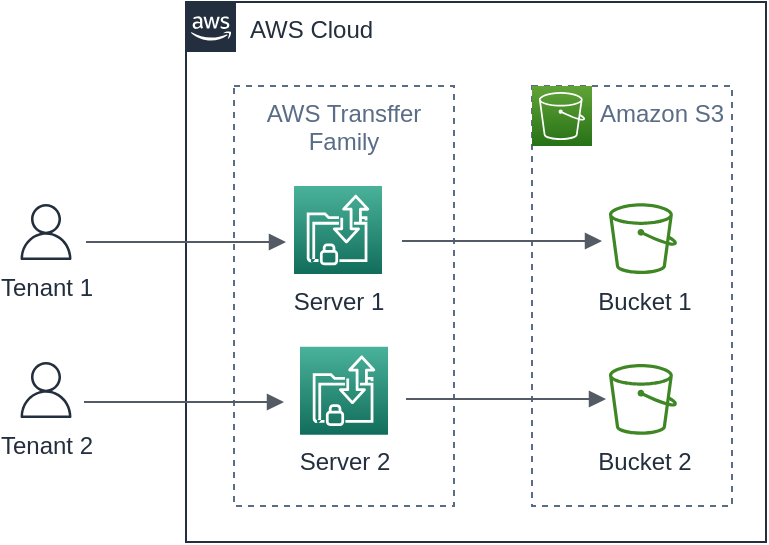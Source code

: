 <mxfile version="20.8.22" type="github" pages="4">
  <diagram name="AWS EFT: Dedicated Infra" id="HeaR1gAyR54nK1c3nzdC">
    <mxGraphModel dx="992" dy="748" grid="1" gridSize="10" guides="1" tooltips="1" connect="1" arrows="1" fold="1" page="1" pageScale="1" pageWidth="850" pageHeight="1100" math="0" shadow="0">
      <root>
        <mxCell id="0" />
        <mxCell id="1" parent="0" />
        <mxCell id="zMqZm9KQEDGpEcXNtgw7-2" value="AWS Cloud" style="points=[[0,0],[0.25,0],[0.5,0],[0.75,0],[1,0],[1,0.25],[1,0.5],[1,0.75],[1,1],[0.75,1],[0.5,1],[0.25,1],[0,1],[0,0.75],[0,0.5],[0,0.25]];outlineConnect=0;gradientColor=none;html=1;whiteSpace=wrap;fontSize=12;fontStyle=0;container=1;pointerEvents=0;collapsible=0;recursiveResize=0;shape=mxgraph.aws4.group;grIcon=mxgraph.aws4.group_aws_cloud_alt;strokeColor=#232F3E;fillColor=none;verticalAlign=top;align=left;spacingLeft=30;fontColor=#232F3E;dashed=0;" parent="1" vertex="1">
          <mxGeometry x="170" y="120" width="290" height="270" as="geometry" />
        </mxCell>
        <mxCell id="zMqZm9KQEDGpEcXNtgw7-8" value="AWS Transffer &#xa;Family" style="fillColor=none;strokeColor=#5A6C86;dashed=1;verticalAlign=top;fontStyle=0;fontColor=#5A6C86;" parent="zMqZm9KQEDGpEcXNtgw7-2" vertex="1">
          <mxGeometry x="24" y="42" width="110" height="210" as="geometry" />
        </mxCell>
        <mxCell id="zMqZm9KQEDGpEcXNtgw7-6" value="Server 1" style="sketch=0;points=[[0,0,0],[0.25,0,0],[0.5,0,0],[0.75,0,0],[1,0,0],[0,1,0],[0.25,1,0],[0.5,1,0],[0.75,1,0],[1,1,0],[0,0.25,0],[0,0.5,0],[0,0.75,0],[1,0.25,0],[1,0.5,0],[1,0.75,0]];outlineConnect=0;fontColor=#232F3E;gradientColor=#4AB29A;gradientDirection=north;fillColor=#116D5B;strokeColor=#ffffff;dashed=0;verticalLabelPosition=bottom;verticalAlign=top;align=center;html=1;fontSize=12;fontStyle=0;aspect=fixed;shape=mxgraph.aws4.resourceIcon;resIcon=mxgraph.aws4.transfer_for_sftp;" parent="zMqZm9KQEDGpEcXNtgw7-2" vertex="1">
          <mxGeometry x="54" y="92" width="44" height="44" as="geometry" />
        </mxCell>
        <mxCell id="zMqZm9KQEDGpEcXNtgw7-7" value="Server 2" style="sketch=0;points=[[0,0,0],[0.25,0,0],[0.5,0,0],[0.75,0,0],[1,0,0],[0,1,0],[0.25,1,0],[0.5,1,0],[0.75,1,0],[1,1,0],[0,0.25,0],[0,0.5,0],[0,0.75,0],[1,0.25,0],[1,0.5,0],[1,0.75,0]];outlineConnect=0;fontColor=#232F3E;gradientColor=#4AB29A;gradientDirection=north;fillColor=#116D5B;strokeColor=#ffffff;dashed=0;verticalLabelPosition=bottom;verticalAlign=top;align=center;html=1;fontSize=12;fontStyle=0;aspect=fixed;shape=mxgraph.aws4.resourceIcon;resIcon=mxgraph.aws4.transfer_for_sftp;" parent="zMqZm9KQEDGpEcXNtgw7-2" vertex="1">
          <mxGeometry x="57" y="172.4" width="44" height="44" as="geometry" />
        </mxCell>
        <mxCell id="zMqZm9KQEDGpEcXNtgw7-9" value="         Amazon S3" style="fillColor=none;strokeColor=#5A6C86;dashed=1;verticalAlign=top;fontStyle=0;fontColor=#5A6C86;" parent="zMqZm9KQEDGpEcXNtgw7-2" vertex="1">
          <mxGeometry x="173" y="42" width="100" height="210" as="geometry" />
        </mxCell>
        <mxCell id="zMqZm9KQEDGpEcXNtgw7-10" value="" style="sketch=0;points=[[0,0,0],[0.25,0,0],[0.5,0,0],[0.75,0,0],[1,0,0],[0,1,0],[0.25,1,0],[0.5,1,0],[0.75,1,0],[1,1,0],[0,0.25,0],[0,0.5,0],[0,0.75,0],[1,0.25,0],[1,0.5,0],[1,0.75,0]];outlineConnect=0;fontColor=#232F3E;gradientColor=#60A337;gradientDirection=north;fillColor=#277116;strokeColor=#ffffff;dashed=0;verticalLabelPosition=bottom;verticalAlign=top;align=center;html=1;fontSize=12;fontStyle=0;aspect=fixed;shape=mxgraph.aws4.resourceIcon;resIcon=mxgraph.aws4.s3;" parent="zMqZm9KQEDGpEcXNtgw7-2" vertex="1">
          <mxGeometry x="173" y="42" width="30" height="30" as="geometry" />
        </mxCell>
        <mxCell id="zMqZm9KQEDGpEcXNtgw7-12" value="Bucket 2" style="sketch=0;outlineConnect=0;fontColor=#232F3E;gradientColor=none;fillColor=#3F8624;strokeColor=none;dashed=0;verticalLabelPosition=bottom;verticalAlign=top;align=center;html=1;fontSize=12;fontStyle=0;aspect=fixed;pointerEvents=1;shape=mxgraph.aws4.bucket;" parent="zMqZm9KQEDGpEcXNtgw7-2" vertex="1">
          <mxGeometry x="211.5" y="181.04" width="34" height="35.36" as="geometry" />
        </mxCell>
        <mxCell id="zMqZm9KQEDGpEcXNtgw7-15" value="" style="edgeStyle=orthogonalEdgeStyle;html=1;endArrow=block;elbow=vertical;startArrow=none;endFill=1;strokeColor=#545B64;rounded=0;" parent="zMqZm9KQEDGpEcXNtgw7-2" edge="1">
          <mxGeometry width="100" relative="1" as="geometry">
            <mxPoint x="-50" y="120" as="sourcePoint" />
            <mxPoint x="50" y="120" as="targetPoint" />
          </mxGeometry>
        </mxCell>
        <mxCell id="zMqZm9KQEDGpEcXNtgw7-20" value="" style="edgeStyle=orthogonalEdgeStyle;html=1;endArrow=block;elbow=vertical;startArrow=none;endFill=1;strokeColor=#545B64;rounded=0;" parent="zMqZm9KQEDGpEcXNtgw7-2" edge="1">
          <mxGeometry width="100" relative="1" as="geometry">
            <mxPoint x="108" y="119.5" as="sourcePoint" />
            <mxPoint x="208" y="119.5" as="targetPoint" />
          </mxGeometry>
        </mxCell>
        <mxCell id="zMqZm9KQEDGpEcXNtgw7-21" value="Bucket 1" style="sketch=0;outlineConnect=0;fontColor=#232F3E;gradientColor=none;fillColor=#3F8624;strokeColor=none;dashed=0;verticalLabelPosition=bottom;verticalAlign=top;align=center;html=1;fontSize=12;fontStyle=0;aspect=fixed;pointerEvents=1;shape=mxgraph.aws4.bucket;" parent="zMqZm9KQEDGpEcXNtgw7-2" vertex="1">
          <mxGeometry x="211.5" y="100.64" width="34" height="35.36" as="geometry" />
        </mxCell>
        <mxCell id="zMqZm9KQEDGpEcXNtgw7-13" value="Tenant 1" style="sketch=0;outlineConnect=0;fontColor=#232F3E;gradientColor=none;fillColor=#232F3D;strokeColor=none;dashed=0;verticalLabelPosition=bottom;verticalAlign=top;align=center;html=1;fontSize=12;fontStyle=0;aspect=fixed;pointerEvents=1;shape=mxgraph.aws4.user;" parent="1" vertex="1">
          <mxGeometry x="86" y="221" width="28" height="28" as="geometry" />
        </mxCell>
        <mxCell id="zMqZm9KQEDGpEcXNtgw7-14" value="Tenant 2" style="sketch=0;outlineConnect=0;fontColor=#232F3E;gradientColor=none;fillColor=#232F3D;strokeColor=none;dashed=0;verticalLabelPosition=bottom;verticalAlign=top;align=center;html=1;fontSize=12;fontStyle=0;aspect=fixed;pointerEvents=1;shape=mxgraph.aws4.user;" parent="1" vertex="1">
          <mxGeometry x="86" y="300" width="28" height="28" as="geometry" />
        </mxCell>
        <mxCell id="zMqZm9KQEDGpEcXNtgw7-19" value="" style="edgeStyle=orthogonalEdgeStyle;html=1;endArrow=block;elbow=vertical;startArrow=none;endFill=1;strokeColor=#545B64;rounded=0;" parent="1" edge="1">
          <mxGeometry width="100" relative="1" as="geometry">
            <mxPoint x="119" y="320" as="sourcePoint" />
            <mxPoint x="219" y="320" as="targetPoint" />
          </mxGeometry>
        </mxCell>
        <mxCell id="zMqZm9KQEDGpEcXNtgw7-22" value="" style="edgeStyle=orthogonalEdgeStyle;html=1;endArrow=block;elbow=vertical;startArrow=none;endFill=1;strokeColor=#545B64;rounded=0;" parent="1" edge="1">
          <mxGeometry width="100" relative="1" as="geometry">
            <mxPoint x="280" y="318.5" as="sourcePoint" />
            <mxPoint x="380" y="318.5" as="targetPoint" />
          </mxGeometry>
        </mxCell>
      </root>
    </mxGraphModel>
  </diagram>
  <diagram id="vs0GRf8HWPCBbagDNCZQ" name="AWS EFT: Shared Infra">
    <mxGraphModel dx="992" dy="748" grid="1" gridSize="10" guides="1" tooltips="1" connect="1" arrows="1" fold="1" page="1" pageScale="1" pageWidth="850" pageHeight="1100" math="0" shadow="0">
      <root>
        <mxCell id="0" />
        <mxCell id="1" parent="0" />
        <mxCell id="0roZ-5nmioJ7fXiGcdru-1" value="AWS Cloud" style="points=[[0,0],[0.25,0],[0.5,0],[0.75,0],[1,0],[1,0.25],[1,0.5],[1,0.75],[1,1],[0.75,1],[0.5,1],[0.25,1],[0,1],[0,0.75],[0,0.5],[0,0.25]];outlineConnect=0;gradientColor=none;html=1;whiteSpace=wrap;fontSize=12;fontStyle=0;container=1;pointerEvents=0;collapsible=0;recursiveResize=0;shape=mxgraph.aws4.group;grIcon=mxgraph.aws4.group_aws_cloud_alt;strokeColor=#232F3E;fillColor=none;verticalAlign=top;align=left;spacingLeft=30;fontColor=#232F3E;dashed=0;" parent="1" vertex="1">
          <mxGeometry x="190" y="50" width="310" height="270" as="geometry" />
        </mxCell>
        <mxCell id="0roZ-5nmioJ7fXiGcdru-2" value="AWS Transffer &#xa;Family" style="fillColor=none;strokeColor=#5A6C86;dashed=1;verticalAlign=top;fontStyle=0;fontColor=#5A6C86;" parent="0roZ-5nmioJ7fXiGcdru-1" vertex="1">
          <mxGeometry x="60" y="42" width="98" height="210" as="geometry" />
        </mxCell>
        <mxCell id="0roZ-5nmioJ7fXiGcdru-3" value="Shared Server" style="sketch=0;points=[[0,0,0],[0.25,0,0],[0.5,0,0],[0.75,0,0],[1,0,0],[0,1,0],[0.25,1,0],[0.5,1,0],[0.75,1,0],[1,1,0],[0,0.25,0],[0,0.5,0],[0,0.75,0],[1,0.25,0],[1,0.5,0],[1,0.75,0]];outlineConnect=0;fontColor=#232F3E;gradientColor=#4AB29A;gradientDirection=north;fillColor=#116D5B;strokeColor=#ffffff;dashed=0;verticalLabelPosition=bottom;verticalAlign=top;align=center;html=1;fontSize=12;fontStyle=0;aspect=fixed;shape=mxgraph.aws4.resourceIcon;resIcon=mxgraph.aws4.transfer_for_sftp;" parent="0roZ-5nmioJ7fXiGcdru-1" vertex="1">
          <mxGeometry x="83" y="136" width="44" height="44" as="geometry" />
        </mxCell>
        <mxCell id="0roZ-5nmioJ7fXiGcdru-4" value="         Amazon S3" style="fillColor=none;strokeColor=#5A6C86;dashed=1;verticalAlign=top;fontStyle=0;fontColor=#5A6C86;" parent="0roZ-5nmioJ7fXiGcdru-1" vertex="1">
          <mxGeometry x="194" y="42" width="100" height="210" as="geometry" />
        </mxCell>
        <mxCell id="0roZ-5nmioJ7fXiGcdru-5" value="" style="sketch=0;points=[[0,0,0],[0.25,0,0],[0.5,0,0],[0.75,0,0],[1,0,0],[0,1,0],[0.25,1,0],[0.5,1,0],[0.75,1,0],[1,1,0],[0,0.25,0],[0,0.5,0],[0,0.75,0],[1,0.25,0],[1,0.5,0],[1,0.75,0]];outlineConnect=0;fontColor=#232F3E;gradientColor=#60A337;gradientDirection=north;fillColor=#277116;strokeColor=#ffffff;dashed=0;verticalLabelPosition=bottom;verticalAlign=top;align=center;html=1;fontSize=12;fontStyle=0;aspect=fixed;shape=mxgraph.aws4.resourceIcon;resIcon=mxgraph.aws4.s3;" parent="0roZ-5nmioJ7fXiGcdru-1" vertex="1">
          <mxGeometry x="194" y="42" width="30" height="30" as="geometry" />
        </mxCell>
        <mxCell id="0roZ-5nmioJ7fXiGcdru-6" value="Tenant 2 Bucket" style="sketch=0;outlineConnect=0;fontColor=#232F3E;gradientColor=none;fillColor=#3F8624;strokeColor=none;dashed=0;verticalLabelPosition=bottom;verticalAlign=top;align=center;html=1;fontSize=12;fontStyle=0;aspect=fixed;pointerEvents=1;shape=mxgraph.aws4.bucket;" parent="0roZ-5nmioJ7fXiGcdru-1" vertex="1">
          <mxGeometry x="228.5" y="181.04" width="34" height="35.36" as="geometry" />
        </mxCell>
        <mxCell id="0roZ-5nmioJ7fXiGcdru-8" value="" style="edgeStyle=orthogonalEdgeStyle;html=1;endArrow=block;elbow=vertical;startArrow=none;endFill=1;strokeColor=#545B64;rounded=0;exitX=1;exitY=0.25;exitDx=0;exitDy=0;exitPerimeter=0;" parent="0roZ-5nmioJ7fXiGcdru-1" source="0roZ-5nmioJ7fXiGcdru-3" edge="1">
          <mxGeometry width="100" relative="1" as="geometry">
            <mxPoint x="122" y="152" as="sourcePoint" />
            <mxPoint x="229" y="124.5" as="targetPoint" />
            <Array as="points">
              <mxPoint x="125" y="152" />
              <mxPoint x="169" y="152" />
              <mxPoint x="169" y="125" />
            </Array>
          </mxGeometry>
        </mxCell>
        <mxCell id="0roZ-5nmioJ7fXiGcdru-9" value="Tenant 1 Bucket" style="sketch=0;outlineConnect=0;fontColor=#232F3E;gradientColor=none;fillColor=#3F8624;strokeColor=none;dashed=0;verticalLabelPosition=bottom;verticalAlign=top;align=center;html=1;fontSize=12;fontStyle=0;aspect=fixed;pointerEvents=1;shape=mxgraph.aws4.bucket;" parent="0roZ-5nmioJ7fXiGcdru-1" vertex="1">
          <mxGeometry x="228.5" y="100.64" width="34" height="35.36" as="geometry" />
        </mxCell>
        <mxCell id="tGOrFwLs4Z1BgHbJTmZR-1" value="DNS Service" style="sketch=0;points=[[0,0,0],[0.25,0,0],[0.5,0,0],[0.75,0,0],[1,0,0],[0,1,0],[0.25,1,0],[0.5,1,0],[0.75,1,0],[1,1,0],[0,0.25,0],[0,0.5,0],[0,0.75,0],[1,0.25,0],[1,0.5,0],[1,0.75,0]];outlineConnect=0;fontColor=#232F3E;gradientColor=#945DF2;gradientDirection=north;fillColor=#5A30B5;strokeColor=#ffffff;dashed=0;verticalLabelPosition=bottom;verticalAlign=top;align=center;html=1;fontSize=12;fontStyle=0;aspect=fixed;shape=mxgraph.aws4.resourceIcon;resIcon=mxgraph.aws4.route_53;" parent="0roZ-5nmioJ7fXiGcdru-1" vertex="1">
          <mxGeometry x="4" y="136" width="38" height="38" as="geometry" />
        </mxCell>
        <mxCell id="tGOrFwLs4Z1BgHbJTmZR-4" value="" style="edgeStyle=orthogonalEdgeStyle;html=1;endArrow=block;elbow=vertical;startArrow=none;endFill=1;strokeColor=#545B64;rounded=0;" parent="0roZ-5nmioJ7fXiGcdru-1" edge="1">
          <mxGeometry width="100" relative="1" as="geometry">
            <mxPoint x="42" y="157.5" as="sourcePoint" />
            <mxPoint x="82" y="157.5" as="targetPoint" />
          </mxGeometry>
        </mxCell>
        <mxCell id="0roZ-5nmioJ7fXiGcdru-10" value="Tenant 1" style="sketch=0;outlineConnect=0;fontColor=#232F3E;gradientColor=none;fillColor=#232F3D;strokeColor=none;dashed=0;verticalLabelPosition=bottom;verticalAlign=top;align=center;html=1;fontSize=12;fontStyle=0;aspect=fixed;pointerEvents=1;shape=mxgraph.aws4.user;" parent="1" vertex="1">
          <mxGeometry x="33" y="151" width="28" height="28" as="geometry" />
        </mxCell>
        <mxCell id="0roZ-5nmioJ7fXiGcdru-11" value="Tenant 2" style="sketch=0;outlineConnect=0;fontColor=#232F3E;gradientColor=none;fillColor=#232F3D;strokeColor=none;dashed=0;verticalLabelPosition=bottom;verticalAlign=top;align=center;html=1;fontSize=12;fontStyle=0;aspect=fixed;pointerEvents=1;shape=mxgraph.aws4.user;" parent="1" vertex="1">
          <mxGeometry x="33" y="225" width="28" height="28" as="geometry" />
        </mxCell>
        <mxCell id="0roZ-5nmioJ7fXiGcdru-12" value="" style="edgeStyle=orthogonalEdgeStyle;html=1;endArrow=block;elbow=vertical;startArrow=none;endFill=1;strokeColor=#545B64;rounded=0;entryX=0;entryY=0.75;entryDx=0;entryDy=0;entryPerimeter=0;" parent="1" edge="1">
          <mxGeometry width="100" relative="1" as="geometry">
            <mxPoint x="60" y="240" as="sourcePoint" />
            <mxPoint x="194" y="212.5" as="targetPoint" />
            <Array as="points">
              <mxPoint x="60" y="240" />
              <mxPoint x="80" y="240" />
              <mxPoint x="80" y="213" />
            </Array>
          </mxGeometry>
        </mxCell>
        <mxCell id="0roZ-5nmioJ7fXiGcdru-13" value="" style="edgeStyle=orthogonalEdgeStyle;html=1;endArrow=block;elbow=vertical;startArrow=none;endFill=1;strokeColor=#545B64;rounded=0;exitX=1;exitY=0.75;exitDx=0;exitDy=0;exitPerimeter=0;" parent="1" source="0roZ-5nmioJ7fXiGcdru-3" edge="1">
          <mxGeometry width="100" relative="1" as="geometry">
            <mxPoint x="354" y="217" as="sourcePoint" />
            <mxPoint x="420" y="247" as="targetPoint" />
            <Array as="points">
              <mxPoint x="315" y="217" />
              <mxPoint x="360" y="217" />
              <mxPoint x="360" y="247" />
            </Array>
          </mxGeometry>
        </mxCell>
        <mxCell id="0roZ-5nmioJ7fXiGcdru-7" value="" style="edgeStyle=orthogonalEdgeStyle;html=1;endArrow=block;elbow=vertical;startArrow=none;endFill=1;strokeColor=#545B64;rounded=0;entryX=0;entryY=0.25;entryDx=0;entryDy=0;entryPerimeter=0;" parent="1" source="0roZ-5nmioJ7fXiGcdru-10" target="tGOrFwLs4Z1BgHbJTmZR-1" edge="1">
          <mxGeometry width="100" relative="1" as="geometry">
            <mxPoint x="92" y="170" as="sourcePoint" />
            <mxPoint x="192" y="170" as="targetPoint" />
            <Array as="points">
              <mxPoint x="80" y="170" />
              <mxPoint x="80" y="196" />
              <mxPoint x="170" y="196" />
            </Array>
          </mxGeometry>
        </mxCell>
        <mxCell id="tGOrFwLs4Z1BgHbJTmZR-3" value="DNS Resolver" style="shadow=0;dashed=0;html=1;strokeColor=none;fillColor=#4495D1;labelPosition=center;verticalLabelPosition=bottom;verticalAlign=top;align=center;outlineConnect=0;shape=mxgraph.veeam.dns;" parent="1" vertex="1">
          <mxGeometry x="109" y="183" width="34.8" height="37" as="geometry" />
        </mxCell>
      </root>
    </mxGraphModel>
  </diagram>
  <diagram id="6W0e94nPh34TBTt3hkCx" name="Data Segregation">
    <mxGraphModel dx="992" dy="748" grid="1" gridSize="10" guides="1" tooltips="1" connect="1" arrows="1" fold="1" page="1" pageScale="1" pageWidth="827" pageHeight="1169" math="0" shadow="0">
      <root>
        <mxCell id="0" />
        <mxCell id="1" parent="0" />
        <mxCell id="1aynQie-axKanjP02RGI-4" value="&lt;h1&gt;Tenant 2 IAM&lt;/h1&gt;&lt;p&gt;&lt;b&gt;Permission:&amp;nbsp;&lt;/b&gt;&lt;/p&gt;&lt;p&gt;Allow: Get, List, Delete, Put&lt;/p&gt;&lt;p&gt;&lt;b&gt;Resource&lt;/b&gt; :&amp;nbsp;&lt;/p&gt;&lt;p&gt;Home s3 Bucket&lt;/p&gt;&lt;p&gt;Data 1 s3 Bucket&lt;/p&gt;&lt;p&gt;&lt;b&gt;Directory&lt;/b&gt; :&amp;nbsp;&lt;/p&gt;&lt;p&gt;/Tenant2&lt;/p&gt;&lt;p&gt;/Tenant2/Data1&lt;/p&gt;" style="text;html=1;strokeColor=#82b366;fillColor=#A9C4EB;spacing=5;spacingTop=-20;whiteSpace=wrap;overflow=hidden;rounded=0;" vertex="1" parent="1">
          <mxGeometry x="612" y="148" width="190" height="252" as="geometry" />
        </mxCell>
        <mxCell id="1aynQie-axKanjP02RGI-3" value="&lt;h1&gt;Tenant 1 IAM&lt;/h1&gt;&lt;p&gt;&lt;b&gt;Permission:&amp;nbsp;&lt;/b&gt;&lt;/p&gt;&lt;p&gt;Allow: Get, List, Delete, Put&lt;/p&gt;&lt;p&gt;&lt;b&gt;Resource&lt;/b&gt; :&amp;nbsp;&lt;/p&gt;&lt;p&gt;Home s3 Bucket&lt;/p&gt;&lt;p&gt;Data 1 s3 Bucket&lt;/p&gt;&lt;p&gt;&lt;b&gt;Directory&lt;/b&gt; :&amp;nbsp;&lt;/p&gt;&lt;p&gt;/Tenant1&lt;/p&gt;&lt;p&gt;/Tenant1/Data1&lt;/p&gt;" style="text;html=1;strokeColor=#82b366;fillColor=#B9E0A5;spacing=5;spacingTop=-20;whiteSpace=wrap;overflow=hidden;rounded=0;" vertex="1" parent="1">
          <mxGeometry x="412" y="148" width="190" height="252" as="geometry" />
        </mxCell>
        <mxCell id="nGf1zInXe5RiPVHk9BHc-11" value="" style="rounded=0;whiteSpace=wrap;html=1;" vertex="1" parent="1">
          <mxGeometry x="246" y="90" width="140" height="320" as="geometry" />
        </mxCell>
        <mxCell id="dwJr2l_2_1bzASI0KVvH-1" value="" style="rounded=0;whiteSpace=wrap;html=1;" vertex="1" parent="1">
          <mxGeometry x="104" y="90" width="120" height="320" as="geometry" />
        </mxCell>
        <mxCell id="1aynQie-axKanjP02RGI-8" value="" style="edgeStyle=none;rounded=0;orthogonalLoop=1;jettySize=auto;html=1;fontColor=#000000;dashed=1;fillColor=#d5e8d4;strokeColor=#82b366;" edge="1" parent="1" source="6o4F6SYWl_Nftv_ib7T5-1" target="nGf1zInXe5RiPVHk9BHc-1">
          <mxGeometry relative="1" as="geometry" />
        </mxCell>
        <mxCell id="1aynQie-axKanjP02RGI-9" style="edgeStyle=none;rounded=0;orthogonalLoop=1;jettySize=auto;html=1;fontColor=#000000;dashed=1;fillColor=#d5e8d4;strokeColor=#82b366;" edge="1" parent="1" source="6o4F6SYWl_Nftv_ib7T5-1" target="nGf1zInXe5RiPVHk9BHc-2">
          <mxGeometry relative="1" as="geometry" />
        </mxCell>
        <mxCell id="6o4F6SYWl_Nftv_ib7T5-1" value="&lt;font color=&quot;#000000&quot;&gt;Tenant 1&lt;/font&gt;" style="sketch=0;outlineConnect=0;fontColor=#ffffff;fillColor=#008a00;strokeColor=#005700;dashed=0;verticalLabelPosition=bottom;verticalAlign=top;align=center;html=1;fontSize=12;fontStyle=0;aspect=fixed;pointerEvents=1;shape=mxgraph.aws4.user;" vertex="1" parent="1">
          <mxGeometry x="30" y="216" width="28" height="28" as="geometry" />
        </mxCell>
        <mxCell id="1aynQie-axKanjP02RGI-10" style="edgeStyle=none;rounded=0;orthogonalLoop=1;jettySize=auto;html=1;dashed=1;fontColor=#000000;fillColor=#dae8fc;strokeColor=#6c8ebf;" edge="1" parent="1" source="6o4F6SYWl_Nftv_ib7T5-2" target="nGf1zInXe5RiPVHk9BHc-1">
          <mxGeometry relative="1" as="geometry" />
        </mxCell>
        <mxCell id="1aynQie-axKanjP02RGI-11" style="edgeStyle=none;rounded=0;orthogonalLoop=1;jettySize=auto;html=1;dashed=1;fontColor=#000000;fillColor=#dae8fc;strokeColor=#6c8ebf;" edge="1" parent="1" source="6o4F6SYWl_Nftv_ib7T5-2" target="nGf1zInXe5RiPVHk9BHc-2">
          <mxGeometry relative="1" as="geometry">
            <Array as="points" />
          </mxGeometry>
        </mxCell>
        <mxCell id="6o4F6SYWl_Nftv_ib7T5-2" value="&lt;font color=&quot;#000000&quot;&gt;Tenant 2&lt;/font&gt;" style="sketch=0;outlineConnect=0;fontColor=#ffffff;fillColor=#0050ef;strokeColor=#001DBC;dashed=0;verticalLabelPosition=bottom;verticalAlign=top;align=center;html=1;fontSize=12;fontStyle=0;aspect=fixed;pointerEvents=1;shape=mxgraph.aws4.user;" vertex="1" parent="1">
          <mxGeometry x="30" y="266" width="28" height="28" as="geometry" />
        </mxCell>
        <mxCell id="nGf1zInXe5RiPVHk9BHc-1" value="Home Bucket" style="sketch=0;outlineConnect=0;fontColor=#232F3E;gradientColor=none;fillColor=#3F8624;strokeColor=none;dashed=0;verticalLabelPosition=bottom;verticalAlign=top;align=center;html=1;fontSize=12;fontStyle=0;aspect=fixed;pointerEvents=1;shape=mxgraph.aws4.bucket;" vertex="1" parent="1">
          <mxGeometry x="147" y="162.32" width="34" height="35.36" as="geometry" />
        </mxCell>
        <mxCell id="nGf1zInXe5RiPVHk9BHc-2" value="Data 1 Bucket" style="sketch=0;outlineConnect=0;fontColor=#232F3E;gradientColor=none;fillColor=#3F8624;strokeColor=none;dashed=0;verticalLabelPosition=bottom;verticalAlign=top;align=center;html=1;fontSize=12;fontStyle=0;aspect=fixed;pointerEvents=1;shape=mxgraph.aws4.bucket;" vertex="1" parent="1">
          <mxGeometry x="147" y="301" width="34" height="35.36" as="geometry" />
        </mxCell>
        <mxCell id="nGf1zInXe5RiPVHk9BHc-4" value="" style="shape=image;html=1;verticalAlign=top;verticalLabelPosition=bottom;labelBackgroundColor=#ffffff;imageAspect=0;aspect=fixed;image=https://cdn0.iconfinder.com/data/icons/phosphor-regular-vol-4/256/tree-structure-128.png;strokeWidth=0;imageBorder=none;" vertex="1" parent="1">
          <mxGeometry x="181" y="116" width="128" height="128" as="geometry" />
        </mxCell>
        <mxCell id="nGf1zInXe5RiPVHk9BHc-5" value="" style="shape=image;html=1;verticalAlign=top;verticalLabelPosition=bottom;labelBackgroundColor=#ffffff;imageAspect=0;aspect=fixed;image=https://cdn0.iconfinder.com/data/icons/phosphor-regular-vol-4/256/tree-structure-128.png;strokeWidth=0;imageBorder=none;" vertex="1" parent="1">
          <mxGeometry x="180" y="258" width="128" height="128" as="geometry" />
        </mxCell>
        <mxCell id="nGf1zInXe5RiPVHk9BHc-6" value="/Tenant1" style="sketch=0;pointerEvents=1;shadow=0;dashed=0;html=1;strokeColor=none;labelPosition=center;verticalLabelPosition=bottom;verticalAlign=top;outlineConnect=0;align=center;shape=mxgraph.office.concepts.folder;fillColor=#7FBA42;strokeWidth=0;" vertex="1" parent="1">
          <mxGeometry x="304" y="117.32" width="50" height="45" as="geometry" />
        </mxCell>
        <mxCell id="nGf1zInXe5RiPVHk9BHc-7" value="/Tenant2" style="sketch=0;pointerEvents=1;shadow=0;dashed=0;html=1;strokeColor=none;labelPosition=center;verticalLabelPosition=bottom;verticalAlign=top;outlineConnect=0;align=center;shape=mxgraph.office.concepts.folder;fillColor=#2072B8;strokeWidth=0;" vertex="1" parent="1">
          <mxGeometry x="304" y="185" width="50" height="45" as="geometry" />
        </mxCell>
        <mxCell id="nGf1zInXe5RiPVHk9BHc-8" value="/Tenant1/Data1" style="sketch=0;pointerEvents=1;shadow=0;dashed=0;html=1;strokeColor=none;labelPosition=center;verticalLabelPosition=bottom;verticalAlign=top;outlineConnect=0;align=center;shape=mxgraph.office.concepts.folder;fillColor=#7FBA42;strokeWidth=0;" vertex="1" parent="1">
          <mxGeometry x="312" y="266" width="50" height="45" as="geometry" />
        </mxCell>
        <mxCell id="nGf1zInXe5RiPVHk9BHc-9" value="/Tenant2/Data 1" style="sketch=0;pointerEvents=1;shadow=0;dashed=0;html=1;strokeColor=none;labelPosition=center;verticalLabelPosition=bottom;verticalAlign=top;outlineConnect=0;align=center;shape=mxgraph.office.concepts.folder;fillColor=#2072B8;strokeWidth=0;" vertex="1" parent="1">
          <mxGeometry x="312" y="337" width="50" height="45" as="geometry" />
        </mxCell>
        <mxCell id="nGf1zInXe5RiPVHk9BHc-21" value="Logical Directory" style="text;html=1;align=center;verticalAlign=middle;resizable=0;points=[];autosize=1;strokeColor=none;fillColor=none;" vertex="1" parent="1">
          <mxGeometry x="262" y="87.32" width="110" height="30" as="geometry" />
        </mxCell>
        <mxCell id="1aynQie-axKanjP02RGI-2" value="" style="sketch=0;outlineConnect=0;fontColor=#232F3E;gradientColor=none;fillColor=#BF0816;strokeColor=none;dashed=0;verticalLabelPosition=bottom;verticalAlign=top;align=center;html=1;fontSize=12;fontStyle=0;aspect=fixed;pointerEvents=1;shape=mxgraph.aws4.role;strokeWidth=0;" vertex="1" parent="1">
          <mxGeometry x="492" y="178" width="78" height="44" as="geometry" />
        </mxCell>
        <mxCell id="1aynQie-axKanjP02RGI-5" value="" style="sketch=0;outlineConnect=0;fontColor=#232F3E;gradientColor=none;fillColor=#A9C4EB;strokeColor=none;dashed=0;verticalLabelPosition=bottom;verticalAlign=top;align=center;html=1;fontSize=12;fontStyle=0;aspect=fixed;pointerEvents=1;shape=mxgraph.aws4.role;strokeWidth=0;" vertex="1" parent="1">
          <mxGeometry x="692" y="178" width="78" height="44" as="geometry" />
        </mxCell>
        <mxCell id="1aynQie-axKanjP02RGI-6" value="" style="sketch=0;outlineConnect=0;fontColor=#232F3E;gradientColor=none;fillColor=#BF0816;strokeColor=none;dashed=0;verticalLabelPosition=bottom;verticalAlign=top;align=center;html=1;fontSize=12;fontStyle=0;aspect=fixed;pointerEvents=1;shape=mxgraph.aws4.role;strokeWidth=0;" vertex="1" parent="1">
          <mxGeometry x="702" y="178" width="78" height="44" as="geometry" />
        </mxCell>
      </root>
    </mxGraphModel>
  </diagram>
  <diagram id="2a4iC-gky8hO9pTqW7r5" name="Security">
    <mxGraphModel dx="992" dy="748" grid="1" gridSize="10" guides="1" tooltips="1" connect="1" arrows="1" fold="1" page="1" pageScale="1" pageWidth="827" pageHeight="1169" math="0" shadow="0">
      <root>
        <mxCell id="0" />
        <mxCell id="1" parent="0" />
        <mxCell id="q4W6k5_Sk8LtPTkm9vSS-1" value="AWS Cloud" style="points=[[0,0],[0.25,0],[0.5,0],[0.75,0],[1,0],[1,0.25],[1,0.5],[1,0.75],[1,1],[0.75,1],[0.5,1],[0.25,1],[0,1],[0,0.75],[0,0.5],[0,0.25]];outlineConnect=0;gradientColor=none;html=1;whiteSpace=wrap;fontSize=12;fontStyle=0;container=1;pointerEvents=0;collapsible=0;recursiveResize=0;shape=mxgraph.aws4.group;grIcon=mxgraph.aws4.group_aws_cloud_alt;strokeColor=#232F3E;fillColor=none;verticalAlign=top;align=left;spacingLeft=30;fontColor=#232F3E;dashed=0;" vertex="1" parent="1">
          <mxGeometry x="156" y="125" width="610" height="615" as="geometry" />
        </mxCell>
        <mxCell id="xFJWV6LSxYDODvT87oar-19" value="" style="rounded=0;whiteSpace=wrap;html=1;strokeWidth=0;fontSize=12;fontColor=#000000;fillColor=none;" vertex="1" parent="q4W6k5_Sk8LtPTkm9vSS-1">
          <mxGeometry x="150" y="130" width="440" height="473" as="geometry" />
        </mxCell>
        <mxCell id="xFJWV6LSxYDODvT87oar-22" value="" style="rounded=0;whiteSpace=wrap;html=1;strokeWidth=0;fontSize=12;fillColor=#f5f5f5;strokeColor=#666666;fontColor=#333333;" vertex="1" parent="q4W6k5_Sk8LtPTkm9vSS-1">
          <mxGeometry x="174.75" y="10" width="96.5" height="470" as="geometry" />
        </mxCell>
        <mxCell id="xFJWV6LSxYDODvT87oar-20" value="" style="rounded=0;whiteSpace=wrap;html=1;strokeWidth=0;fontSize=12;fillColor=#fff2cc;strokeColor=#d6b656;" vertex="1" parent="q4W6k5_Sk8LtPTkm9vSS-1">
          <mxGeometry x="180" y="145.5" width="390" height="79" as="geometry" />
        </mxCell>
        <mxCell id="q4W6k5_Sk8LtPTkm9vSS-2" value="AWS Transffer &#xa;Family" style="fillColor=none;strokeColor=#5A6C86;dashed=1;verticalAlign=top;fontStyle=0;fontColor=#5A6C86;" vertex="1" parent="q4W6k5_Sk8LtPTkm9vSS-1">
          <mxGeometry x="24" y="115" width="110" height="135" as="geometry" />
        </mxCell>
        <mxCell id="q4W6k5_Sk8LtPTkm9vSS-3" value="Server 1" style="sketch=0;points=[[0,0,0],[0.25,0,0],[0.5,0,0],[0.75,0,0],[1,0,0],[0,1,0],[0.25,1,0],[0.5,1,0],[0.75,1,0],[1,1,0],[0,0.25,0],[0,0.5,0],[0,0.75,0],[1,0.25,0],[1,0.5,0],[1,0.75,0]];outlineConnect=0;fontColor=#232F3E;gradientColor=#4AB29A;gradientDirection=north;fillColor=#116D5B;strokeColor=#ffffff;dashed=0;verticalLabelPosition=bottom;verticalAlign=top;align=center;html=1;fontSize=12;fontStyle=0;aspect=fixed;shape=mxgraph.aws4.resourceIcon;resIcon=mxgraph.aws4.transfer_for_sftp;" vertex="1" parent="q4W6k5_Sk8LtPTkm9vSS-1">
          <mxGeometry x="54" y="165" width="44" height="44" as="geometry" />
        </mxCell>
        <mxCell id="q4W6k5_Sk8LtPTkm9vSS-5" value="         Amazon S3" style="fillColor=none;strokeColor=#5A6C86;dashed=1;verticalAlign=top;fontStyle=0;fontColor=#5A6C86;" vertex="1" parent="q4W6k5_Sk8LtPTkm9vSS-1">
          <mxGeometry x="26" y="353" width="100" height="138" as="geometry" />
        </mxCell>
        <mxCell id="q4W6k5_Sk8LtPTkm9vSS-6" value="" style="sketch=0;points=[[0,0,0],[0.25,0,0],[0.5,0,0],[0.75,0,0],[1,0,0],[0,1,0],[0.25,1,0],[0.5,1,0],[0.75,1,0],[1,1,0],[0,0.25,0],[0,0.5,0],[0,0.75,0],[1,0.25,0],[1,0.5,0],[1,0.75,0]];outlineConnect=0;fontColor=#232F3E;gradientColor=#60A337;gradientDirection=north;fillColor=#277116;strokeColor=#ffffff;dashed=0;verticalLabelPosition=bottom;verticalAlign=top;align=center;html=1;fontSize=12;fontStyle=0;aspect=fixed;shape=mxgraph.aws4.resourceIcon;resIcon=mxgraph.aws4.s3;" vertex="1" parent="q4W6k5_Sk8LtPTkm9vSS-1">
          <mxGeometry x="26" y="353" width="30" height="30" as="geometry" />
        </mxCell>
        <mxCell id="q4W6k5_Sk8LtPTkm9vSS-9" value="" style="edgeStyle=orthogonalEdgeStyle;html=1;endArrow=block;elbow=vertical;startArrow=none;endFill=1;strokeColor=#545B64;rounded=0;endSize=6;" edge="1" parent="q4W6k5_Sk8LtPTkm9vSS-1">
          <mxGeometry width="100" relative="1" as="geometry">
            <mxPoint x="108" y="176.5" as="sourcePoint" />
            <mxPoint x="187" y="176.5" as="targetPoint" />
          </mxGeometry>
        </mxCell>
        <mxCell id="q4W6k5_Sk8LtPTkm9vSS-10" value="Bucket 1" style="sketch=0;outlineConnect=0;fontColor=#232F3E;gradientColor=none;fillColor=#3F8624;strokeColor=none;dashed=0;verticalLabelPosition=bottom;verticalAlign=top;align=center;html=1;fontSize=12;fontStyle=0;aspect=fixed;pointerEvents=1;shape=mxgraph.aws4.bucket;" vertex="1" parent="q4W6k5_Sk8LtPTkm9vSS-1">
          <mxGeometry x="64" y="404.32" width="34" height="35.36" as="geometry" />
        </mxCell>
        <mxCell id="xFJWV6LSxYDODvT87oar-2" value="Authenticate" style="sketch=0;points=[[0,0,0],[0.25,0,0],[0.5,0,0],[0.75,0,0],[1,0,0],[0,1,0],[0.25,1,0],[0.5,1,0],[0.75,1,0],[1,1,0],[0,0.25,0],[0,0.5,0],[0,0.75,0],[1,0.25,0],[1,0.5,0],[1,0.75,0]];outlineConnect=0;fontColor=#232F3E;gradientColor=#F78E04;gradientDirection=north;fillColor=#D05C17;strokeColor=#ffffff;dashed=0;verticalLabelPosition=bottom;verticalAlign=top;align=center;html=1;fontSize=12;fontStyle=0;aspect=fixed;shape=mxgraph.aws4.resourceIcon;resIcon=mxgraph.aws4.lambda;strokeWidth=0;" vertex="1" parent="q4W6k5_Sk8LtPTkm9vSS-1">
          <mxGeometry x="193" y="155" width="60" height="60" as="geometry" />
        </mxCell>
        <mxCell id="xFJWV6LSxYDODvT87oar-3" value="" style="edgeStyle=orthogonalEdgeStyle;html=1;endArrow=none;elbow=vertical;startArrow=classic;endFill=0;strokeColor=#545B64;rounded=0;startFill=1;dashed=1;" edge="1" parent="q4W6k5_Sk8LtPTkm9vSS-1">
          <mxGeometry width="100" relative="1" as="geometry">
            <mxPoint x="103" y="203" as="sourcePoint" />
            <mxPoint x="183" y="203" as="targetPoint" />
          </mxGeometry>
        </mxCell>
        <mxCell id="xFJWV6LSxYDODvT87oar-27" style="edgeStyle=none;rounded=0;orthogonalLoop=1;jettySize=auto;html=1;entryX=0.5;entryY=1;entryDx=0;entryDy=0;entryPerimeter=0;dashed=1;fontSize=12;fontColor=#000000;startArrow=classic;startFill=1;endArrow=none;endFill=0;endSize=6;" edge="1" parent="q4W6k5_Sk8LtPTkm9vSS-1" source="xFJWV6LSxYDODvT87oar-4" target="xFJWV6LSxYDODvT87oar-16">
          <mxGeometry relative="1" as="geometry" />
        </mxCell>
        <mxCell id="xFJWV6LSxYDODvT87oar-4" value="Identity &amp;amp; Access management" style="sketch=0;points=[[0,0,0],[0.25,0,0],[0.5,0,0],[0.75,0,0],[1,0,0],[0,1,0],[0.25,1,0],[0.5,1,0],[0.75,1,0],[1,1,0],[0,0.25,0],[0,0.5,0],[0,0.75,0],[1,0.25,0],[1,0.5,0],[1,0.75,0]];outlineConnect=0;fontColor=#232F3E;gradientColor=#F54749;gradientDirection=north;fillColor=#C7131F;strokeColor=#ffffff;dashed=0;verticalLabelPosition=bottom;verticalAlign=top;align=center;html=1;fontSize=12;fontStyle=0;aspect=fixed;shape=mxgraph.aws4.resourceIcon;resIcon=mxgraph.aws4.identity_and_access_management;strokeWidth=0;" vertex="1" parent="q4W6k5_Sk8LtPTkm9vSS-1">
          <mxGeometry x="321" y="247" width="78" height="78" as="geometry" />
        </mxCell>
        <mxCell id="xFJWV6LSxYDODvT87oar-21" style="edgeStyle=none;rounded=0;orthogonalLoop=1;jettySize=auto;html=1;dashed=1;fontSize=12;fontColor=#000000;startArrow=classic;startFill=1;endArrow=none;endFill=0;endSize=6;" edge="1" parent="q4W6k5_Sk8LtPTkm9vSS-1" source="KL6lDbcBKJpquKuSIPZ2-1" target="xFJWV6LSxYDODvT87oar-4">
          <mxGeometry relative="1" as="geometry" />
        </mxCell>
        <mxCell id="KL6lDbcBKJpquKuSIPZ2-1" value="&lt;h1 style=&quot;font-size: 16px;&quot;&gt;&lt;font style=&quot;font-size: 16px;&quot;&gt;Tenant User IAM&lt;/font&gt;&lt;/h1&gt;&lt;p style=&quot;font-size: 16px;&quot;&gt;&lt;b style=&quot;&quot;&gt;&lt;font style=&quot;font-size: 12px;&quot;&gt;Permission:&amp;nbsp;&lt;/font&gt;&lt;/b&gt;&lt;/p&gt;&lt;p style=&quot;&quot;&gt;Allow: Get, List, Delete, Put&lt;/p&gt;&lt;p&gt;&lt;b&gt;Resource&lt;/b&gt; :&amp;nbsp;&lt;/p&gt;&lt;p&gt;s3 Bucket1&lt;/p&gt;&lt;p&gt;AWS secret key&amp;nbsp;&lt;/p&gt;&lt;p&gt;&lt;b style=&quot;background-color: initial;&quot;&gt;Directory&lt;/b&gt;&lt;span style=&quot;background-color: initial;&quot;&gt; :&amp;nbsp;&lt;/span&gt;&lt;br&gt;&lt;/p&gt;&lt;p&gt;/Tenant/Bucket1&lt;/p&gt;&lt;p&gt;&lt;br&gt;&lt;/p&gt;" style="text;html=1;spacing=5;spacingTop=-20;whiteSpace=wrap;overflow=hidden;rounded=0;fillColor=#f5f5f5;fontColor=#333333;strokeColor=none;" vertex="1" parent="q4W6k5_Sk8LtPTkm9vSS-1">
          <mxGeometry x="301" y="353" width="140" height="230" as="geometry" />
        </mxCell>
        <mxCell id="xFJWV6LSxYDODvT87oar-26" style="edgeStyle=none;rounded=0;orthogonalLoop=1;jettySize=auto;html=1;entryX=0.5;entryY=1;entryDx=0;entryDy=0;entryPerimeter=0;dashed=1;fontSize=12;fontColor=#000000;startArrow=classic;startFill=1;endArrow=none;endFill=0;endSize=6;" edge="1" parent="q4W6k5_Sk8LtPTkm9vSS-1" source="xFJWV6LSxYDODvT87oar-12" target="xFJWV6LSxYDODvT87oar-2">
          <mxGeometry relative="1" as="geometry" />
        </mxCell>
        <mxCell id="xFJWV6LSxYDODvT87oar-12" value="AWS Directory Service" style="sketch=0;outlineConnect=0;fontColor=#232F3E;gradientColor=none;strokeColor=#ffffff;fillColor=#232F3E;dashed=0;verticalLabelPosition=middle;verticalAlign=bottom;align=center;html=1;whiteSpace=wrap;fontSize=10;fontStyle=1;spacing=3;shape=mxgraph.aws4.productIcon;prIcon=mxgraph.aws4.directory_service;strokeWidth=0;" vertex="1" parent="q4W6k5_Sk8LtPTkm9vSS-1">
          <mxGeometry x="180" y="247" width="80" height="110" as="geometry" />
        </mxCell>
        <mxCell id="xFJWV6LSxYDODvT87oar-13" value="Service Managed" style="sketch=0;points=[[0,0,0],[0.25,0,0],[0.5,0,0],[0.75,0,0],[1,0,0],[0,1,0],[0.25,1,0],[0.5,1,0],[0.75,1,0],[1,1,0],[0,0.25,0],[0,0.5,0],[0,0.75,0],[1,0.25,0],[1,0.5,0],[1,0.75,0]];outlineConnect=0;fontColor=#232F3E;gradientColor=#4D72F3;gradientDirection=north;fillColor=#3334B9;strokeColor=#ffffff;dashed=0;verticalLabelPosition=bottom;verticalAlign=top;align=center;html=1;fontSize=12;fontStyle=0;aspect=fixed;shape=mxgraph.aws4.resourceIcon;resIcon=mxgraph.aws4.managed_services;strokeWidth=0;" vertex="1" parent="q4W6k5_Sk8LtPTkm9vSS-1">
          <mxGeometry x="184" y="369" width="78" height="78" as="geometry" />
        </mxCell>
        <mxCell id="xFJWV6LSxYDODvT87oar-32" style="edgeStyle=none;rounded=0;orthogonalLoop=1;jettySize=auto;html=1;dashed=1;fontSize=12;fontColor=#000000;startArrow=classic;startFill=1;endArrow=none;endFill=0;endSize=6;" edge="1" parent="q4W6k5_Sk8LtPTkm9vSS-1" source="xFJWV6LSxYDODvT87oar-8" target="xFJWV6LSxYDODvT87oar-30">
          <mxGeometry relative="1" as="geometry" />
        </mxCell>
        <mxCell id="xFJWV6LSxYDODvT87oar-8" value="AWS WAF Proxy" style="sketch=0;outlineConnect=0;fontColor=#232F3E;gradientColor=none;strokeColor=#ffffff;fillColor=#232F3E;dashed=0;verticalLabelPosition=middle;verticalAlign=bottom;align=center;html=1;whiteSpace=wrap;fontSize=10;fontStyle=1;spacing=3;shape=mxgraph.aws4.productIcon;prIcon=mxgraph.aws4.waf;strokeWidth=0;" vertex="1" parent="q4W6k5_Sk8LtPTkm9vSS-1">
          <mxGeometry x="313" y="10" width="80" height="110" as="geometry" />
        </mxCell>
        <mxCell id="xFJWV6LSxYDODvT87oar-28" style="edgeStyle=none;rounded=0;orthogonalLoop=1;jettySize=auto;html=1;dashed=1;fontSize=12;fontColor=#000000;startArrow=classic;startFill=1;endArrow=none;endFill=0;endSize=6;" edge="1" parent="q4W6k5_Sk8LtPTkm9vSS-1" source="xFJWV6LSxYDODvT87oar-9" target="xFJWV6LSxYDODvT87oar-17">
          <mxGeometry relative="1" as="geometry" />
        </mxCell>
        <mxCell id="xFJWV6LSxYDODvT87oar-9" value="AWS Secrets Manager" style="sketch=0;outlineConnect=0;fontColor=#232F3E;gradientColor=none;strokeColor=#ffffff;fillColor=#232F3E;dashed=0;verticalLabelPosition=middle;verticalAlign=bottom;align=center;html=1;whiteSpace=wrap;fontSize=10;fontStyle=1;spacing=3;shape=mxgraph.aws4.productIcon;prIcon=mxgraph.aws4.secrets_manager;strokeWidth=0;" vertex="1" parent="q4W6k5_Sk8LtPTkm9vSS-1">
          <mxGeometry x="454" y="247" width="80" height="110" as="geometry" />
        </mxCell>
        <mxCell id="xFJWV6LSxYDODvT87oar-15" value="&lt;font style=&quot;font-size: 12px;&quot;&gt;&lt;b&gt;Key&lt;/b&gt; : tenant1&lt;br&gt;public Key: ssh&lt;br&gt;IAM Role&lt;br&gt;Home Directory&lt;/font&gt;" style="text;html=1;align=left;verticalAlign=middle;resizable=0;points=[];autosize=1;strokeColor=none;fillColor=#d5e8d4;fontSize=16;" vertex="1" parent="q4W6k5_Sk8LtPTkm9vSS-1">
          <mxGeometry x="464" y="357" width="110" height="90" as="geometry" />
        </mxCell>
        <mxCell id="xFJWV6LSxYDODvT87oar-1" value="" style="sketch=0;outlineConnect=0;fontColor=#232F3E;gradientColor=none;fillColor=#BF0816;strokeColor=none;dashed=0;verticalLabelPosition=bottom;verticalAlign=top;align=center;html=1;fontSize=12;fontStyle=0;aspect=fixed;pointerEvents=1;shape=mxgraph.aws4.role;strokeWidth=0;" vertex="1" parent="q4W6k5_Sk8LtPTkm9vSS-1">
          <mxGeometry x="354" y="384" width="64" height="36.1" as="geometry" />
        </mxCell>
        <mxCell id="xFJWV6LSxYDODvT87oar-16" value="Authorization" style="sketch=0;points=[[0,0,0],[0.25,0,0],[0.5,0,0],[0.75,0,0],[1,0,0],[0,1,0],[0.25,1,0],[0.5,1,0],[0.75,1,0],[1,1,0],[0,0.25,0],[0,0.5,0],[0,0.75,0],[1,0.25,0],[1,0.5,0],[1,0.75,0]];outlineConnect=0;fontColor=#232F3E;gradientColor=#F78E04;gradientDirection=north;fillColor=#D05C17;strokeColor=#ffffff;dashed=0;verticalLabelPosition=bottom;verticalAlign=top;align=center;html=1;fontSize=12;fontStyle=0;aspect=fixed;shape=mxgraph.aws4.resourceIcon;resIcon=mxgraph.aws4.lambda;strokeWidth=0;" vertex="1" parent="q4W6k5_Sk8LtPTkm9vSS-1">
          <mxGeometry x="330" y="155" width="60" height="60" as="geometry" />
        </mxCell>
        <mxCell id="xFJWV6LSxYDODvT87oar-17" value="Get secret and role" style="sketch=0;points=[[0,0,0],[0.25,0,0],[0.5,0,0],[0.75,0,0],[1,0,0],[0,1,0],[0.25,1,0],[0.5,1,0],[0.75,1,0],[1,1,0],[0,0.25,0],[0,0.5,0],[0,0.75,0],[1,0.25,0],[1,0.5,0],[1,0.75,0]];outlineConnect=0;fontColor=#232F3E;gradientColor=#F78E04;gradientDirection=north;fillColor=#D05C17;strokeColor=#ffffff;dashed=0;verticalLabelPosition=bottom;verticalAlign=top;align=center;html=1;fontSize=12;fontStyle=0;aspect=fixed;shape=mxgraph.aws4.resourceIcon;resIcon=mxgraph.aws4.lambda;strokeWidth=0;" vertex="1" parent="q4W6k5_Sk8LtPTkm9vSS-1">
          <mxGeometry x="464" y="155" width="60" height="60" as="geometry" />
        </mxCell>
        <mxCell id="xFJWV6LSxYDODvT87oar-30" value="API gateway" style="sketch=0;points=[[0,0,0],[0.25,0,0],[0.5,0,0],[0.75,0,0],[1,0,0],[0,1,0],[0.25,1,0],[0.5,1,0],[0.75,1,0],[1,1,0],[0,0.25,0],[0,0.5,0],[0,0.75,0],[1,0.25,0],[1,0.5,0],[1,0.75,0]];outlineConnect=0;fontColor=#232F3E;gradientColor=#945DF2;gradientDirection=north;fillColor=#5A30B5;strokeColor=#ffffff;dashed=0;verticalLabelPosition=bottom;verticalAlign=top;align=center;html=1;fontSize=12;fontStyle=0;aspect=fixed;shape=mxgraph.aws4.resourceIcon;resIcon=mxgraph.aws4.api_gateway;strokeWidth=0;" vertex="1" parent="q4W6k5_Sk8LtPTkm9vSS-1">
          <mxGeometry x="184" y="23" width="78" height="78" as="geometry" />
        </mxCell>
        <mxCell id="q4W6k5_Sk8LtPTkm9vSS-11" value="User" style="sketch=0;outlineConnect=0;fontColor=#232F3E;gradientColor=none;fillColor=#232F3D;strokeColor=none;dashed=0;verticalLabelPosition=bottom;verticalAlign=top;align=center;html=1;fontSize=12;fontStyle=0;aspect=fixed;pointerEvents=1;shape=mxgraph.aws4.user;" vertex="1" parent="1">
          <mxGeometry x="28" y="284" width="28" height="28" as="geometry" />
        </mxCell>
        <mxCell id="q4W6k5_Sk8LtPTkm9vSS-17" value="" style="edgeStyle=orthogonalEdgeStyle;html=1;endArrow=none;elbow=vertical;startArrow=classic;endFill=0;strokeColor=#545B64;rounded=0;startFill=1;dashed=1;" edge="1" parent="1">
          <mxGeometry width="100" relative="1" as="geometry">
            <mxPoint x="70" y="330" as="sourcePoint" />
            <mxPoint x="200" y="330" as="targetPoint" />
          </mxGeometry>
        </mxCell>
        <mxCell id="xFJWV6LSxYDODvT87oar-18" value="" style="edgeStyle=orthogonalEdgeStyle;html=1;endArrow=block;elbow=vertical;startArrow=none;endFill=1;strokeColor=#545B64;rounded=0;" edge="1" parent="1" target="q4W6k5_Sk8LtPTkm9vSS-10">
          <mxGeometry width="100" relative="1" as="geometry">
            <mxPoint x="40" y="350" as="sourcePoint" />
            <mxPoint x="170" y="470" as="targetPoint" />
            <Array as="points">
              <mxPoint x="40" y="550" />
            </Array>
          </mxGeometry>
        </mxCell>
        <mxCell id="q4W6k5_Sk8LtPTkm9vSS-8" value="" style="edgeStyle=orthogonalEdgeStyle;html=1;endArrow=block;elbow=vertical;startArrow=none;endFill=1;strokeColor=#545B64;rounded=0;" edge="1" parent="1">
          <mxGeometry width="100" relative="1" as="geometry">
            <mxPoint x="65" y="301" as="sourcePoint" />
            <mxPoint x="202" y="301" as="targetPoint" />
          </mxGeometry>
        </mxCell>
        <mxCell id="xFJWV6LSxYDODvT87oar-33" style="edgeStyle=none;rounded=0;orthogonalLoop=1;jettySize=auto;html=1;dashed=1;fontSize=12;fontColor=#000000;startArrow=classic;startFill=1;endArrow=none;endFill=0;endSize=6;" edge="1" parent="1" source="xFJWV6LSxYDODvT87oar-29" target="xFJWV6LSxYDODvT87oar-8">
          <mxGeometry relative="1" as="geometry" />
        </mxCell>
        <mxCell id="xFJWV6LSxYDODvT87oar-29" value="Custom IDP" style="sketch=0;outlineConnect=0;fontColor=#232F3E;gradientColor=none;fillColor=#232F3D;strokeColor=none;dashed=0;verticalLabelPosition=bottom;verticalAlign=top;align=center;html=1;fontSize=12;fontStyle=0;aspect=fixed;pointerEvents=1;shape=mxgraph.aws4.ssl_padlock;strokeWidth=0;" vertex="1" parent="1">
          <mxGeometry x="477" y="19" width="64" height="62.36" as="geometry" />
        </mxCell>
        <mxCell id="xFJWV6LSxYDODvT87oar-37" value="&lt;font color=&quot;#3333ff&quot;&gt;&lt;span style=&quot;font-size: 10px;&quot;&gt;Data read/write&lt;/span&gt;&lt;/font&gt;" style="text;html=1;align=center;verticalAlign=middle;resizable=0;points=[];autosize=1;strokeColor=none;fillColor=none;fontSize=12;fontColor=#000000;" vertex="1" parent="1">
          <mxGeometry x="51" y="550" width="90" height="30" as="geometry" />
        </mxCell>
        <mxCell id="xFJWV6LSxYDODvT87oar-38" value="&lt;span style=&quot;color: rgb(51, 51, 255); font-family: Helvetica; font-size: 10px; font-style: normal; font-variant-ligatures: normal; font-variant-caps: normal; font-weight: 400; letter-spacing: normal; orphans: 2; text-align: center; text-indent: 0px; text-transform: none; widows: 2; word-spacing: 0px; -webkit-text-stroke-width: 0px; background-color: rgb(251, 251, 251); text-decoration-thickness: initial; text-decoration-style: initial; text-decoration-color: initial; float: none; display: inline !important;&quot;&gt;Authentication request&lt;br&gt;username : tenant1&lt;br&gt;password: xxx&lt;br&gt;source IP:&amp;nbsp;&lt;br&gt;protocol:sftp&lt;br&gt;sftp server id&lt;br&gt;&lt;/span&gt;" style="text;whiteSpace=wrap;html=1;fontSize=10;fontColor=#3333FF;" vertex="1" parent="1">
          <mxGeometry x="56" y="220" width="130" height="80" as="geometry" />
        </mxCell>
      </root>
    </mxGraphModel>
  </diagram>
</mxfile>

